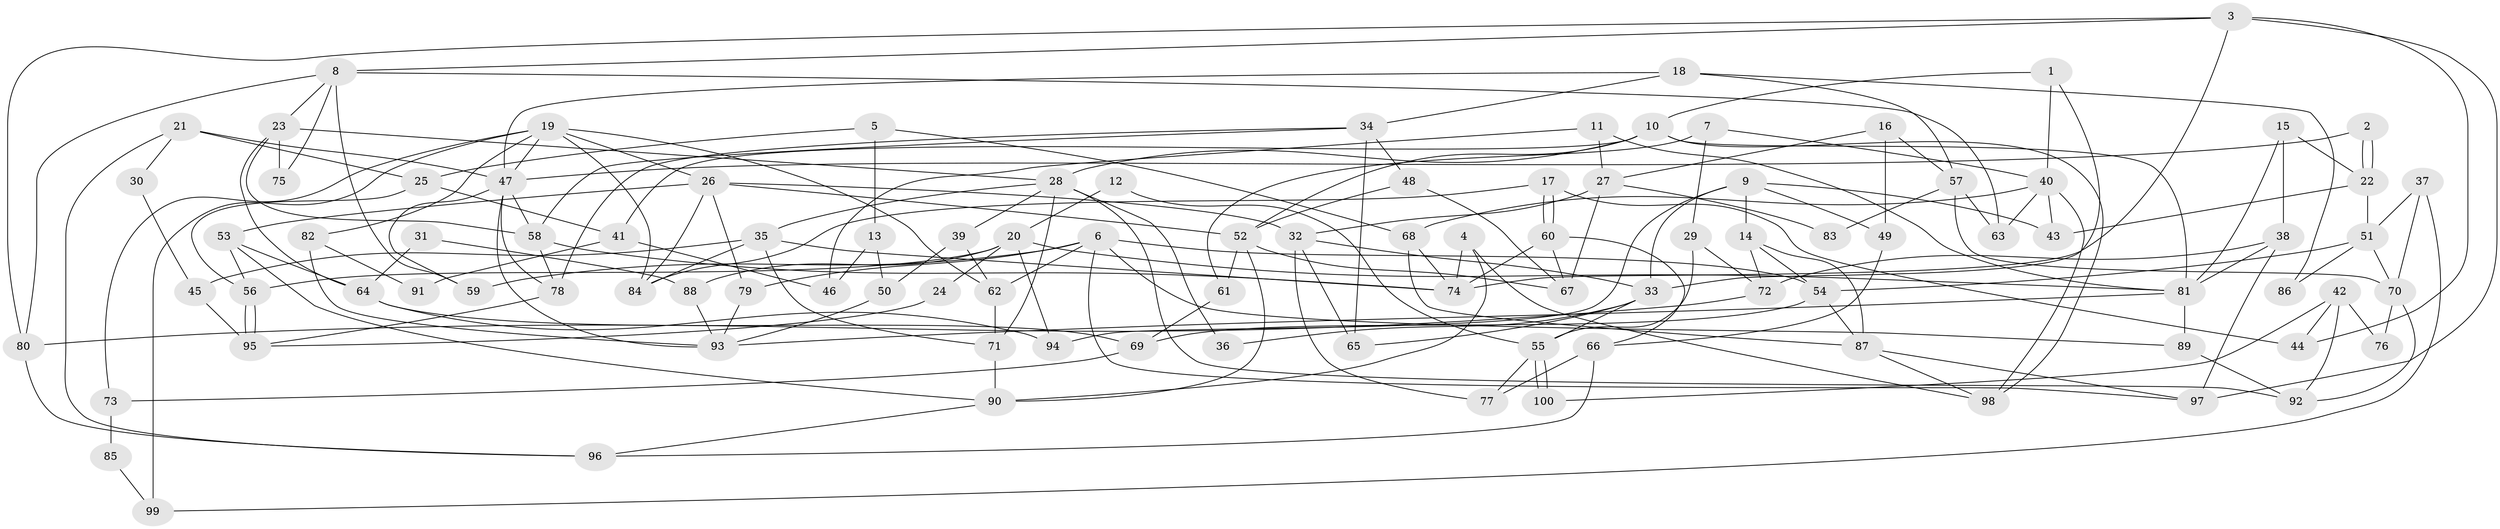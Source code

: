 // Generated by graph-tools (version 1.1) at 2025/38/02/21/25 10:38:59]
// undirected, 100 vertices, 200 edges
graph export_dot {
graph [start="1"]
  node [color=gray90,style=filled];
  1;
  2;
  3;
  4;
  5;
  6;
  7;
  8;
  9;
  10;
  11;
  12;
  13;
  14;
  15;
  16;
  17;
  18;
  19;
  20;
  21;
  22;
  23;
  24;
  25;
  26;
  27;
  28;
  29;
  30;
  31;
  32;
  33;
  34;
  35;
  36;
  37;
  38;
  39;
  40;
  41;
  42;
  43;
  44;
  45;
  46;
  47;
  48;
  49;
  50;
  51;
  52;
  53;
  54;
  55;
  56;
  57;
  58;
  59;
  60;
  61;
  62;
  63;
  64;
  65;
  66;
  67;
  68;
  69;
  70;
  71;
  72;
  73;
  74;
  75;
  76;
  77;
  78;
  79;
  80;
  81;
  82;
  83;
  84;
  85;
  86;
  87;
  88;
  89;
  90;
  91;
  92;
  93;
  94;
  95;
  96;
  97;
  98;
  99;
  100;
  1 -- 40;
  1 -- 10;
  1 -- 33;
  2 -- 47;
  2 -- 22;
  2 -- 22;
  3 -- 97;
  3 -- 74;
  3 -- 8;
  3 -- 44;
  3 -- 80;
  4 -- 74;
  4 -- 98;
  4 -- 90;
  5 -- 25;
  5 -- 13;
  5 -- 68;
  6 -- 54;
  6 -- 62;
  6 -- 59;
  6 -- 79;
  6 -- 89;
  6 -- 97;
  7 -- 40;
  7 -- 29;
  7 -- 61;
  8 -- 23;
  8 -- 59;
  8 -- 63;
  8 -- 75;
  8 -- 80;
  9 -- 14;
  9 -- 33;
  9 -- 43;
  9 -- 49;
  9 -- 94;
  10 -- 28;
  10 -- 52;
  10 -- 41;
  10 -- 81;
  10 -- 98;
  11 -- 81;
  11 -- 27;
  11 -- 46;
  12 -- 55;
  12 -- 20;
  13 -- 50;
  13 -- 46;
  14 -- 54;
  14 -- 87;
  14 -- 72;
  15 -- 38;
  15 -- 22;
  15 -- 81;
  16 -- 57;
  16 -- 49;
  16 -- 27;
  17 -- 60;
  17 -- 60;
  17 -- 84;
  17 -- 44;
  18 -- 47;
  18 -- 34;
  18 -- 57;
  18 -- 86;
  19 -- 26;
  19 -- 47;
  19 -- 62;
  19 -- 73;
  19 -- 82;
  19 -- 84;
  19 -- 99;
  20 -- 94;
  20 -- 81;
  20 -- 24;
  20 -- 56;
  20 -- 88;
  21 -- 96;
  21 -- 47;
  21 -- 25;
  21 -- 30;
  22 -- 51;
  22 -- 43;
  23 -- 58;
  23 -- 28;
  23 -- 64;
  23 -- 75;
  24 -- 95;
  25 -- 56;
  25 -- 41;
  26 -- 52;
  26 -- 32;
  26 -- 53;
  26 -- 79;
  26 -- 84;
  27 -- 67;
  27 -- 32;
  27 -- 83;
  28 -- 35;
  28 -- 71;
  28 -- 36;
  28 -- 39;
  28 -- 92;
  29 -- 55;
  29 -- 72;
  30 -- 45;
  31 -- 64;
  31 -- 88;
  32 -- 33;
  32 -- 65;
  32 -- 77;
  33 -- 55;
  33 -- 36;
  33 -- 65;
  34 -- 58;
  34 -- 65;
  34 -- 48;
  34 -- 78;
  35 -- 84;
  35 -- 74;
  35 -- 45;
  35 -- 71;
  37 -- 70;
  37 -- 51;
  37 -- 99;
  38 -- 72;
  38 -- 81;
  38 -- 97;
  39 -- 62;
  39 -- 50;
  40 -- 68;
  40 -- 43;
  40 -- 63;
  40 -- 98;
  41 -- 46;
  41 -- 91;
  42 -- 44;
  42 -- 92;
  42 -- 76;
  42 -- 100;
  45 -- 95;
  47 -- 93;
  47 -- 59;
  47 -- 58;
  47 -- 78;
  48 -- 52;
  48 -- 67;
  49 -- 66;
  50 -- 93;
  51 -- 70;
  51 -- 54;
  51 -- 86;
  52 -- 90;
  52 -- 67;
  52 -- 61;
  53 -- 56;
  53 -- 64;
  53 -- 90;
  54 -- 87;
  54 -- 69;
  55 -- 100;
  55 -- 100;
  55 -- 77;
  56 -- 95;
  56 -- 95;
  57 -- 63;
  57 -- 70;
  57 -- 83;
  58 -- 78;
  58 -- 74;
  60 -- 74;
  60 -- 66;
  60 -- 67;
  61 -- 69;
  62 -- 71;
  64 -- 69;
  64 -- 94;
  66 -- 96;
  66 -- 77;
  68 -- 87;
  68 -- 74;
  69 -- 73;
  70 -- 92;
  70 -- 76;
  71 -- 90;
  72 -- 80;
  73 -- 85;
  78 -- 95;
  79 -- 93;
  80 -- 96;
  81 -- 89;
  81 -- 93;
  82 -- 93;
  82 -- 91;
  85 -- 99;
  87 -- 97;
  87 -- 98;
  88 -- 93;
  89 -- 92;
  90 -- 96;
}
